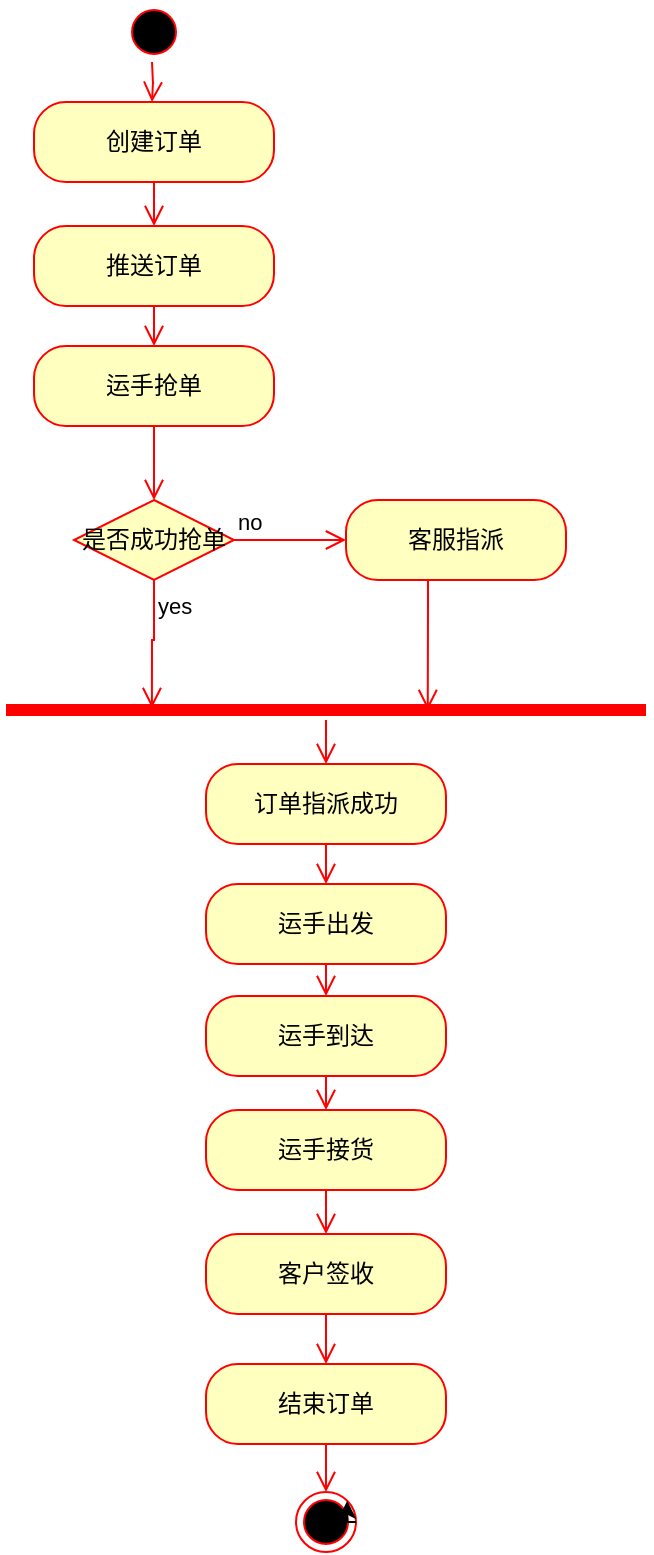 <mxfile version="16.2.4" type="github">
  <diagram id="9zkUD0QxOd0ls1ChuRQZ" name="Page-1">
    <mxGraphModel dx="1422" dy="737" grid="1" gridSize="10" guides="1" tooltips="1" connect="1" arrows="1" fold="1" page="1" pageScale="1" pageWidth="1100" pageHeight="850" math="0" shadow="0">
      <root>
        <mxCell id="0" />
        <mxCell id="1" parent="0" />
        <mxCell id="xSlTAw7s5DrSGXTG4M5w-1" value="" style="ellipse;html=1;shape=startState;fillColor=#000000;strokeColor=#ff0000;" parent="1" vertex="1">
          <mxGeometry x="489" y="10" width="30" height="30" as="geometry" />
        </mxCell>
        <mxCell id="xSlTAw7s5DrSGXTG4M5w-3" value="推送订单" style="rounded=1;whiteSpace=wrap;html=1;arcSize=40;fontColor=#000000;fillColor=#ffffc0;strokeColor=#ff0000;" parent="1" vertex="1">
          <mxGeometry x="444" y="122" width="120" height="40" as="geometry" />
        </mxCell>
        <mxCell id="xSlTAw7s5DrSGXTG4M5w-4" value="" style="edgeStyle=orthogonalEdgeStyle;html=1;verticalAlign=bottom;endArrow=open;endSize=8;strokeColor=#ff0000;rounded=0;entryX=0.5;entryY=0;entryDx=0;entryDy=0;" parent="1" source="xSlTAw7s5DrSGXTG4M5w-3" edge="1" target="6v_AxCISQfLX6sbmkZsx-6">
          <mxGeometry relative="1" as="geometry">
            <mxPoint x="504" y="222" as="targetPoint" />
          </mxGeometry>
        </mxCell>
        <mxCell id="6v_AxCISQfLX6sbmkZsx-6" value="运手抢单" style="rounded=1;whiteSpace=wrap;html=1;arcSize=40;fontColor=#000000;fillColor=#ffffc0;strokeColor=#ff0000;" vertex="1" parent="1">
          <mxGeometry x="444" y="182" width="120" height="40" as="geometry" />
        </mxCell>
        <mxCell id="6v_AxCISQfLX6sbmkZsx-7" value="" style="edgeStyle=orthogonalEdgeStyle;html=1;verticalAlign=bottom;endArrow=open;endSize=8;strokeColor=#ff0000;rounded=0;" edge="1" source="6v_AxCISQfLX6sbmkZsx-6" parent="1" target="6v_AxCISQfLX6sbmkZsx-8">
          <mxGeometry relative="1" as="geometry">
            <mxPoint x="505" y="282" as="targetPoint" />
          </mxGeometry>
        </mxCell>
        <mxCell id="6v_AxCISQfLX6sbmkZsx-8" value="是否成功抢单" style="rhombus;whiteSpace=wrap;html=1;fillColor=#ffffc0;strokeColor=#ff0000;" vertex="1" parent="1">
          <mxGeometry x="464" y="259" width="80" height="40" as="geometry" />
        </mxCell>
        <mxCell id="6v_AxCISQfLX6sbmkZsx-9" value="no" style="edgeStyle=orthogonalEdgeStyle;html=1;align=left;verticalAlign=bottom;endArrow=open;endSize=8;strokeColor=#ff0000;rounded=0;" edge="1" source="6v_AxCISQfLX6sbmkZsx-8" parent="1" target="6v_AxCISQfLX6sbmkZsx-14">
          <mxGeometry x="-1" relative="1" as="geometry">
            <mxPoint x="644" y="279" as="targetPoint" />
          </mxGeometry>
        </mxCell>
        <mxCell id="6v_AxCISQfLX6sbmkZsx-10" value="yes" style="edgeStyle=orthogonalEdgeStyle;html=1;align=left;verticalAlign=top;endArrow=open;endSize=8;strokeColor=#ff0000;rounded=0;entryX=0.228;entryY=0.4;entryDx=0;entryDy=0;entryPerimeter=0;" edge="1" source="6v_AxCISQfLX6sbmkZsx-8" parent="1" target="6v_AxCISQfLX6sbmkZsx-16">
          <mxGeometry x="-1" relative="1" as="geometry">
            <mxPoint x="504" y="359" as="targetPoint" />
          </mxGeometry>
        </mxCell>
        <mxCell id="6v_AxCISQfLX6sbmkZsx-14" value="客服指派" style="rounded=1;whiteSpace=wrap;html=1;arcSize=40;fontColor=#000000;fillColor=#ffffc0;strokeColor=#ff0000;" vertex="1" parent="1">
          <mxGeometry x="600" y="259" width="110" height="40" as="geometry" />
        </mxCell>
        <mxCell id="6v_AxCISQfLX6sbmkZsx-15" value="" style="edgeStyle=orthogonalEdgeStyle;html=1;verticalAlign=bottom;endArrow=open;endSize=8;strokeColor=#ff0000;rounded=0;entryX=0.659;entryY=0.5;entryDx=0;entryDy=0;entryPerimeter=0;" edge="1" source="6v_AxCISQfLX6sbmkZsx-14" parent="1" target="6v_AxCISQfLX6sbmkZsx-16">
          <mxGeometry relative="1" as="geometry">
            <mxPoint x="720" y="369" as="targetPoint" />
            <Array as="points">
              <mxPoint x="641" y="310" />
              <mxPoint x="641" y="310" />
            </Array>
          </mxGeometry>
        </mxCell>
        <mxCell id="6v_AxCISQfLX6sbmkZsx-16" value="" style="shape=line;html=1;strokeWidth=6;strokeColor=#ff0000;" vertex="1" parent="1">
          <mxGeometry x="430" y="359" width="320" height="10" as="geometry" />
        </mxCell>
        <mxCell id="6v_AxCISQfLX6sbmkZsx-17" value="" style="edgeStyle=orthogonalEdgeStyle;html=1;verticalAlign=bottom;endArrow=open;endSize=8;strokeColor=#ff0000;rounded=0;" edge="1" source="6v_AxCISQfLX6sbmkZsx-16" parent="1" target="6v_AxCISQfLX6sbmkZsx-25">
          <mxGeometry relative="1" as="geometry">
            <mxPoint x="600" y="409" as="targetPoint" />
          </mxGeometry>
        </mxCell>
        <mxCell id="6v_AxCISQfLX6sbmkZsx-20" value="创建订单" style="rounded=1;whiteSpace=wrap;html=1;arcSize=40;fontColor=#000000;fillColor=#ffffc0;strokeColor=#ff0000;" vertex="1" parent="1">
          <mxGeometry x="444" y="60" width="120" height="40" as="geometry" />
        </mxCell>
        <mxCell id="6v_AxCISQfLX6sbmkZsx-21" value="" style="edgeStyle=orthogonalEdgeStyle;html=1;verticalAlign=bottom;endArrow=open;endSize=8;strokeColor=#ff0000;rounded=0;" edge="1" source="6v_AxCISQfLX6sbmkZsx-20" parent="1" target="xSlTAw7s5DrSGXTG4M5w-3">
          <mxGeometry relative="1" as="geometry">
            <mxPoint x="504" y="160" as="targetPoint" />
          </mxGeometry>
        </mxCell>
        <mxCell id="6v_AxCISQfLX6sbmkZsx-22" value="" style="edgeStyle=orthogonalEdgeStyle;html=1;verticalAlign=bottom;endArrow=open;endSize=8;strokeColor=#ff0000;rounded=0;exitX=0.5;exitY=1;exitDx=0;exitDy=0;" edge="1" parent="1">
          <mxGeometry relative="1" as="geometry">
            <mxPoint x="503" y="60" as="targetPoint" />
            <mxPoint x="503" y="40" as="sourcePoint" />
          </mxGeometry>
        </mxCell>
        <mxCell id="6v_AxCISQfLX6sbmkZsx-25" value="订单指派成功" style="rounded=1;whiteSpace=wrap;html=1;arcSize=40;fontColor=#000000;fillColor=#ffffc0;strokeColor=#ff0000;" vertex="1" parent="1">
          <mxGeometry x="530" y="391" width="120" height="40" as="geometry" />
        </mxCell>
        <mxCell id="6v_AxCISQfLX6sbmkZsx-26" value="" style="edgeStyle=orthogonalEdgeStyle;html=1;verticalAlign=bottom;endArrow=open;endSize=8;strokeColor=#ff0000;rounded=0;" edge="1" source="6v_AxCISQfLX6sbmkZsx-25" parent="1" target="6v_AxCISQfLX6sbmkZsx-27">
          <mxGeometry relative="1" as="geometry">
            <mxPoint x="590" y="471" as="targetPoint" />
          </mxGeometry>
        </mxCell>
        <mxCell id="6v_AxCISQfLX6sbmkZsx-27" value="运手出发" style="rounded=1;whiteSpace=wrap;html=1;arcSize=40;fontColor=#000000;fillColor=#ffffc0;strokeColor=#ff0000;" vertex="1" parent="1">
          <mxGeometry x="530" y="451" width="120" height="40" as="geometry" />
        </mxCell>
        <mxCell id="6v_AxCISQfLX6sbmkZsx-28" value="" style="edgeStyle=orthogonalEdgeStyle;html=1;verticalAlign=bottom;endArrow=open;endSize=8;strokeColor=#ff0000;rounded=0;entryX=0.5;entryY=0;entryDx=0;entryDy=0;" edge="1" source="6v_AxCISQfLX6sbmkZsx-27" parent="1" target="6v_AxCISQfLX6sbmkZsx-29">
          <mxGeometry relative="1" as="geometry">
            <mxPoint x="590" y="551" as="targetPoint" />
          </mxGeometry>
        </mxCell>
        <mxCell id="6v_AxCISQfLX6sbmkZsx-29" value="运手到达" style="rounded=1;whiteSpace=wrap;html=1;arcSize=40;fontColor=#000000;fillColor=#ffffc0;strokeColor=#ff0000;" vertex="1" parent="1">
          <mxGeometry x="530" y="507" width="120" height="40" as="geometry" />
        </mxCell>
        <mxCell id="6v_AxCISQfLX6sbmkZsx-30" value="" style="edgeStyle=orthogonalEdgeStyle;html=1;verticalAlign=bottom;endArrow=open;endSize=8;strokeColor=#ff0000;rounded=0;entryX=0.5;entryY=0;entryDx=0;entryDy=0;" edge="1" source="6v_AxCISQfLX6sbmkZsx-29" parent="1" target="6v_AxCISQfLX6sbmkZsx-31">
          <mxGeometry relative="1" as="geometry">
            <mxPoint x="590" y="607" as="targetPoint" />
          </mxGeometry>
        </mxCell>
        <mxCell id="6v_AxCISQfLX6sbmkZsx-31" value="运手接货" style="rounded=1;whiteSpace=wrap;html=1;arcSize=40;fontColor=#000000;fillColor=#ffffc0;strokeColor=#ff0000;" vertex="1" parent="1">
          <mxGeometry x="530" y="564" width="120" height="40" as="geometry" />
        </mxCell>
        <mxCell id="6v_AxCISQfLX6sbmkZsx-32" value="" style="edgeStyle=orthogonalEdgeStyle;html=1;verticalAlign=bottom;endArrow=open;endSize=8;strokeColor=#ff0000;rounded=0;" edge="1" source="6v_AxCISQfLX6sbmkZsx-31" parent="1" target="6v_AxCISQfLX6sbmkZsx-33">
          <mxGeometry relative="1" as="geometry">
            <mxPoint x="590" y="664" as="targetPoint" />
          </mxGeometry>
        </mxCell>
        <mxCell id="6v_AxCISQfLX6sbmkZsx-33" value="客户签收" style="rounded=1;whiteSpace=wrap;html=1;arcSize=40;fontColor=#000000;fillColor=#ffffc0;strokeColor=#ff0000;" vertex="1" parent="1">
          <mxGeometry x="530" y="626" width="120" height="40" as="geometry" />
        </mxCell>
        <mxCell id="6v_AxCISQfLX6sbmkZsx-34" value="" style="edgeStyle=orthogonalEdgeStyle;html=1;verticalAlign=bottom;endArrow=open;endSize=8;strokeColor=#ff0000;rounded=0;" edge="1" source="6v_AxCISQfLX6sbmkZsx-33" parent="1" target="6v_AxCISQfLX6sbmkZsx-35">
          <mxGeometry relative="1" as="geometry">
            <mxPoint x="590" y="726" as="targetPoint" />
          </mxGeometry>
        </mxCell>
        <mxCell id="6v_AxCISQfLX6sbmkZsx-35" value="结束订单" style="rounded=1;whiteSpace=wrap;html=1;arcSize=40;fontColor=#000000;fillColor=#ffffc0;strokeColor=#ff0000;" vertex="1" parent="1">
          <mxGeometry x="530" y="691" width="120" height="40" as="geometry" />
        </mxCell>
        <mxCell id="6v_AxCISQfLX6sbmkZsx-36" value="" style="edgeStyle=orthogonalEdgeStyle;html=1;verticalAlign=bottom;endArrow=open;endSize=8;strokeColor=#ff0000;rounded=0;" edge="1" source="6v_AxCISQfLX6sbmkZsx-35" parent="1" target="6v_AxCISQfLX6sbmkZsx-37">
          <mxGeometry relative="1" as="geometry">
            <mxPoint x="590" y="781" as="targetPoint" />
          </mxGeometry>
        </mxCell>
        <mxCell id="6v_AxCISQfLX6sbmkZsx-37" value="" style="ellipse;html=1;shape=endState;fillColor=#000000;strokeColor=#ff0000;" vertex="1" parent="1">
          <mxGeometry x="575" y="755" width="30" height="30" as="geometry" />
        </mxCell>
        <mxCell id="6v_AxCISQfLX6sbmkZsx-39" style="edgeStyle=orthogonalEdgeStyle;rounded=0;orthogonalLoop=1;jettySize=auto;html=1;exitX=1;exitY=0.5;exitDx=0;exitDy=0;entryX=1;entryY=0;entryDx=0;entryDy=0;" edge="1" parent="1" source="6v_AxCISQfLX6sbmkZsx-37" target="6v_AxCISQfLX6sbmkZsx-37">
          <mxGeometry relative="1" as="geometry" />
        </mxCell>
      </root>
    </mxGraphModel>
  </diagram>
</mxfile>
